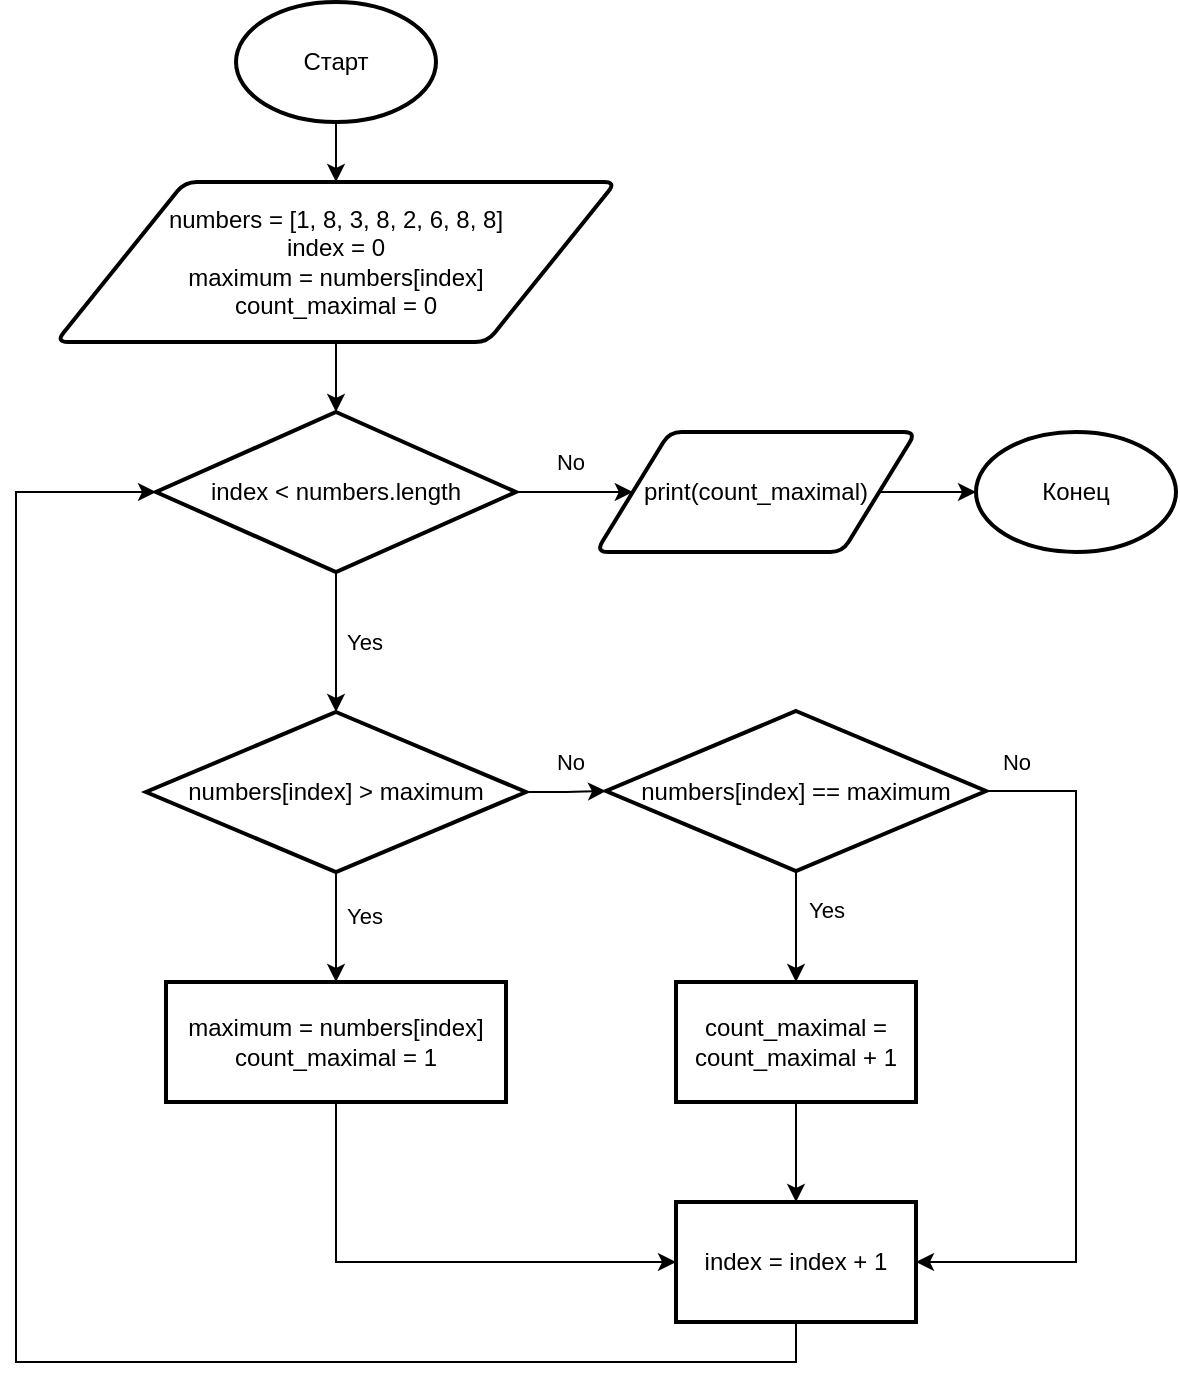 <mxfile version="20.8.3" type="github">
  <diagram id="C5RBs43oDa-KdzZeNtuy" name="Page-1">
    <mxGraphModel dx="662" dy="936" grid="1" gridSize="10" guides="1" tooltips="1" connect="1" arrows="1" fold="1" page="1" pageScale="1" pageWidth="827" pageHeight="1169" math="0" shadow="0">
      <root>
        <mxCell id="WIyWlLk6GJQsqaUBKTNV-0" />
        <mxCell id="WIyWlLk6GJQsqaUBKTNV-1" parent="WIyWlLk6GJQsqaUBKTNV-0" />
        <mxCell id="gh1g828XKREOO8P81Urr-11" value="" style="edgeStyle=orthogonalEdgeStyle;rounded=0;orthogonalLoop=1;jettySize=auto;html=1;entryX=0.5;entryY=0;entryDx=0;entryDy=0;" edge="1" parent="WIyWlLk6GJQsqaUBKTNV-1" source="gh1g828XKREOO8P81Urr-4" target="gh1g828XKREOO8P81Urr-42">
          <mxGeometry relative="1" as="geometry">
            <mxPoint x="400" y="180" as="targetPoint" />
          </mxGeometry>
        </mxCell>
        <mxCell id="gh1g828XKREOO8P81Urr-4" value="Старт" style="strokeWidth=2;html=1;shape=mxgraph.flowchart.start_1;whiteSpace=wrap;" vertex="1" parent="WIyWlLk6GJQsqaUBKTNV-1">
          <mxGeometry x="350" y="150" width="100" height="60" as="geometry" />
        </mxCell>
        <mxCell id="gh1g828XKREOO8P81Urr-13" value="" style="edgeStyle=orthogonalEdgeStyle;rounded=0;orthogonalLoop=1;jettySize=auto;html=1;exitX=0.5;exitY=1;exitDx=0;exitDy=0;" edge="1" parent="WIyWlLk6GJQsqaUBKTNV-1" source="gh1g828XKREOO8P81Urr-42" target="gh1g828XKREOO8P81Urr-12">
          <mxGeometry relative="1" as="geometry">
            <mxPoint x="400" y="270" as="sourcePoint" />
          </mxGeometry>
        </mxCell>
        <mxCell id="gh1g828XKREOO8P81Urr-15" value="" style="edgeStyle=orthogonalEdgeStyle;rounded=0;orthogonalLoop=1;jettySize=auto;html=1;" edge="1" parent="WIyWlLk6GJQsqaUBKTNV-1" source="gh1g828XKREOO8P81Urr-12" target="gh1g828XKREOO8P81Urr-14">
          <mxGeometry relative="1" as="geometry" />
        </mxCell>
        <mxCell id="gh1g828XKREOO8P81Urr-16" value="Yes" style="edgeLabel;html=1;align=center;verticalAlign=middle;resizable=0;points=[];" vertex="1" connectable="0" parent="gh1g828XKREOO8P81Urr-15">
          <mxGeometry x="-0.292" y="3" relative="1" as="geometry">
            <mxPoint x="11" y="10" as="offset" />
          </mxGeometry>
        </mxCell>
        <mxCell id="gh1g828XKREOO8P81Urr-40" value="" style="edgeStyle=orthogonalEdgeStyle;rounded=0;orthogonalLoop=1;jettySize=auto;html=1;" edge="1" parent="WIyWlLk6GJQsqaUBKTNV-1" source="gh1g828XKREOO8P81Urr-12" target="gh1g828XKREOO8P81Urr-41">
          <mxGeometry relative="1" as="geometry">
            <mxPoint x="600" y="395" as="targetPoint" />
          </mxGeometry>
        </mxCell>
        <mxCell id="gh1g828XKREOO8P81Urr-47" value="No" style="edgeLabel;html=1;align=center;verticalAlign=middle;resizable=0;points=[];" vertex="1" connectable="0" parent="gh1g828XKREOO8P81Urr-40">
          <mxGeometry x="-0.703" y="1" relative="1" as="geometry">
            <mxPoint x="18" y="-14" as="offset" />
          </mxGeometry>
        </mxCell>
        <mxCell id="gh1g828XKREOO8P81Urr-12" value="index &amp;lt; numbers.length" style="rhombus;whiteSpace=wrap;html=1;strokeWidth=2;" vertex="1" parent="WIyWlLk6GJQsqaUBKTNV-1">
          <mxGeometry x="310" y="355" width="180" height="80" as="geometry" />
        </mxCell>
        <mxCell id="gh1g828XKREOO8P81Urr-18" value="" style="edgeStyle=orthogonalEdgeStyle;rounded=0;orthogonalLoop=1;jettySize=auto;html=1;" edge="1" parent="WIyWlLk6GJQsqaUBKTNV-1" source="gh1g828XKREOO8P81Urr-14" target="gh1g828XKREOO8P81Urr-17">
          <mxGeometry relative="1" as="geometry" />
        </mxCell>
        <mxCell id="gh1g828XKREOO8P81Urr-24" value="Yes" style="edgeLabel;html=1;align=center;verticalAlign=middle;resizable=0;points=[];" vertex="1" connectable="0" parent="gh1g828XKREOO8P81Urr-18">
          <mxGeometry x="-0.227" relative="1" as="geometry">
            <mxPoint x="14" as="offset" />
          </mxGeometry>
        </mxCell>
        <mxCell id="gh1g828XKREOO8P81Urr-22" value="" style="edgeStyle=orthogonalEdgeStyle;rounded=0;orthogonalLoop=1;jettySize=auto;html=1;" edge="1" parent="WIyWlLk6GJQsqaUBKTNV-1" source="gh1g828XKREOO8P81Urr-14" target="gh1g828XKREOO8P81Urr-21">
          <mxGeometry relative="1" as="geometry" />
        </mxCell>
        <mxCell id="gh1g828XKREOO8P81Urr-23" value="No" style="edgeLabel;html=1;align=center;verticalAlign=middle;resizable=0;points=[];" vertex="1" connectable="0" parent="gh1g828XKREOO8P81Urr-22">
          <mxGeometry x="-0.271" y="1" relative="1" as="geometry">
            <mxPoint x="7" y="-14" as="offset" />
          </mxGeometry>
        </mxCell>
        <mxCell id="gh1g828XKREOO8P81Urr-14" value="numbers[index] &amp;gt; maximum" style="rhombus;whiteSpace=wrap;html=1;strokeWidth=2;" vertex="1" parent="WIyWlLk6GJQsqaUBKTNV-1">
          <mxGeometry x="305" y="505" width="190" height="80" as="geometry" />
        </mxCell>
        <mxCell id="gh1g828XKREOO8P81Urr-31" value="" style="edgeStyle=orthogonalEdgeStyle;rounded=0;orthogonalLoop=1;jettySize=auto;html=1;entryX=0;entryY=0.5;entryDx=0;entryDy=0;" edge="1" parent="WIyWlLk6GJQsqaUBKTNV-1" source="gh1g828XKREOO8P81Urr-17" target="gh1g828XKREOO8P81Urr-30">
          <mxGeometry relative="1" as="geometry">
            <Array as="points">
              <mxPoint x="400" y="780" />
            </Array>
          </mxGeometry>
        </mxCell>
        <mxCell id="gh1g828XKREOO8P81Urr-17" value="maximum = numbers[index]&lt;br&gt;count_maximal = 1" style="whiteSpace=wrap;html=1;strokeWidth=2;" vertex="1" parent="WIyWlLk6GJQsqaUBKTNV-1">
          <mxGeometry x="315" y="640" width="170" height="60" as="geometry" />
        </mxCell>
        <mxCell id="gh1g828XKREOO8P81Urr-28" value="" style="edgeStyle=orthogonalEdgeStyle;rounded=0;orthogonalLoop=1;jettySize=auto;html=1;" edge="1" parent="WIyWlLk6GJQsqaUBKTNV-1" source="gh1g828XKREOO8P81Urr-21" target="gh1g828XKREOO8P81Urr-27">
          <mxGeometry relative="1" as="geometry" />
        </mxCell>
        <mxCell id="gh1g828XKREOO8P81Urr-29" value="Yes" style="edgeLabel;html=1;align=center;verticalAlign=middle;resizable=0;points=[];" vertex="1" connectable="0" parent="gh1g828XKREOO8P81Urr-28">
          <mxGeometry x="-0.29" y="-2" relative="1" as="geometry">
            <mxPoint x="17" as="offset" />
          </mxGeometry>
        </mxCell>
        <mxCell id="gh1g828XKREOO8P81Urr-35" value="" style="edgeStyle=orthogonalEdgeStyle;rounded=0;orthogonalLoop=1;jettySize=auto;html=1;entryX=1;entryY=0.5;entryDx=0;entryDy=0;" edge="1" parent="WIyWlLk6GJQsqaUBKTNV-1" source="gh1g828XKREOO8P81Urr-21" target="gh1g828XKREOO8P81Urr-30">
          <mxGeometry relative="1" as="geometry">
            <mxPoint x="935" y="545" as="targetPoint" />
            <Array as="points">
              <mxPoint x="770" y="544" />
              <mxPoint x="770" y="780" />
            </Array>
          </mxGeometry>
        </mxCell>
        <mxCell id="gh1g828XKREOO8P81Urr-36" value="No" style="edgeLabel;html=1;align=center;verticalAlign=middle;resizable=0;points=[];" vertex="1" connectable="0" parent="gh1g828XKREOO8P81Urr-35">
          <mxGeometry x="-0.412" y="2" relative="1" as="geometry">
            <mxPoint x="-22" y="-193" as="offset" />
          </mxGeometry>
        </mxCell>
        <mxCell id="gh1g828XKREOO8P81Urr-48" value="No" style="edgeLabel;html=1;align=center;verticalAlign=middle;resizable=0;points=[];" vertex="1" connectable="0" parent="gh1g828XKREOO8P81Urr-35">
          <mxGeometry x="-0.485" y="3" relative="1" as="geometry">
            <mxPoint x="-33" y="-63" as="offset" />
          </mxGeometry>
        </mxCell>
        <mxCell id="gh1g828XKREOO8P81Urr-21" value="numbers[index] == maximum" style="rhombus;whiteSpace=wrap;html=1;strokeWidth=2;" vertex="1" parent="WIyWlLk6GJQsqaUBKTNV-1">
          <mxGeometry x="535" y="504.5" width="190" height="80" as="geometry" />
        </mxCell>
        <mxCell id="gh1g828XKREOO8P81Urr-33" value="" style="edgeStyle=orthogonalEdgeStyle;rounded=0;orthogonalLoop=1;jettySize=auto;html=1;entryX=0.5;entryY=0;entryDx=0;entryDy=0;" edge="1" parent="WIyWlLk6GJQsqaUBKTNV-1" source="gh1g828XKREOO8P81Urr-27" target="gh1g828XKREOO8P81Urr-30">
          <mxGeometry relative="1" as="geometry">
            <mxPoint x="665" y="830.0" as="targetPoint" />
            <Array as="points" />
          </mxGeometry>
        </mxCell>
        <mxCell id="gh1g828XKREOO8P81Urr-27" value="count_maximal = count_maximal + 1" style="whiteSpace=wrap;html=1;strokeWidth=2;" vertex="1" parent="WIyWlLk6GJQsqaUBKTNV-1">
          <mxGeometry x="570" y="640" width="120" height="60" as="geometry" />
        </mxCell>
        <mxCell id="gh1g828XKREOO8P81Urr-38" value="" style="edgeStyle=orthogonalEdgeStyle;rounded=0;orthogonalLoop=1;jettySize=auto;html=1;entryX=0;entryY=0.5;entryDx=0;entryDy=0;" edge="1" parent="WIyWlLk6GJQsqaUBKTNV-1" source="gh1g828XKREOO8P81Urr-30" target="gh1g828XKREOO8P81Urr-12">
          <mxGeometry relative="1" as="geometry">
            <mxPoint x="200" y="820.0" as="targetPoint" />
            <Array as="points">
              <mxPoint x="630" y="830" />
              <mxPoint x="240" y="830" />
              <mxPoint x="240" y="395" />
            </Array>
          </mxGeometry>
        </mxCell>
        <mxCell id="gh1g828XKREOO8P81Urr-30" value="index = index + 1" style="whiteSpace=wrap;html=1;strokeWidth=2;" vertex="1" parent="WIyWlLk6GJQsqaUBKTNV-1">
          <mxGeometry x="570" y="750" width="120" height="60" as="geometry" />
        </mxCell>
        <mxCell id="gh1g828XKREOO8P81Urr-45" value="" style="edgeStyle=orthogonalEdgeStyle;rounded=0;orthogonalLoop=1;jettySize=auto;html=1;" edge="1" parent="WIyWlLk6GJQsqaUBKTNV-1" source="gh1g828XKREOO8P81Urr-41" target="gh1g828XKREOO8P81Urr-44">
          <mxGeometry relative="1" as="geometry" />
        </mxCell>
        <mxCell id="gh1g828XKREOO8P81Urr-41" value="print(count_maximal)" style="shape=parallelogram;html=1;strokeWidth=2;perimeter=parallelogramPerimeter;whiteSpace=wrap;rounded=1;arcSize=12;size=0.23;" vertex="1" parent="WIyWlLk6GJQsqaUBKTNV-1">
          <mxGeometry x="530" y="365" width="160" height="60" as="geometry" />
        </mxCell>
        <mxCell id="gh1g828XKREOO8P81Urr-42" value="numbers = [1, 8, 3, 8, 2, 6, 8, 8]&lt;br style=&quot;border-color: var(--border-color);&quot;&gt;index = 0&lt;br style=&quot;border-color: var(--border-color);&quot;&gt;maximum = numbers[index]&lt;br style=&quot;border-color: var(--border-color);&quot;&gt;count_maximal = 0" style="shape=parallelogram;html=1;strokeWidth=2;perimeter=parallelogramPerimeter;whiteSpace=wrap;rounded=1;arcSize=12;size=0.23;" vertex="1" parent="WIyWlLk6GJQsqaUBKTNV-1">
          <mxGeometry x="260" y="240" width="280" height="80" as="geometry" />
        </mxCell>
        <mxCell id="gh1g828XKREOO8P81Urr-44" value="Конец" style="strokeWidth=2;html=1;shape=mxgraph.flowchart.start_1;whiteSpace=wrap;" vertex="1" parent="WIyWlLk6GJQsqaUBKTNV-1">
          <mxGeometry x="720" y="365" width="100" height="60" as="geometry" />
        </mxCell>
      </root>
    </mxGraphModel>
  </diagram>
</mxfile>
